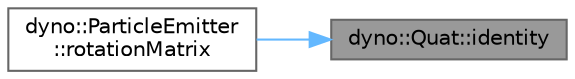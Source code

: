 digraph "dyno::Quat::identity"
{
 // LATEX_PDF_SIZE
  bgcolor="transparent";
  edge [fontname=Helvetica,fontsize=10,labelfontname=Helvetica,labelfontsize=10];
  node [fontname=Helvetica,fontsize=10,shape=box,height=0.2,width=0.4];
  rankdir="RL";
  Node1 [id="Node000001",label="dyno::Quat::identity",height=0.2,width=0.4,color="gray40", fillcolor="grey60", style="filled", fontcolor="black",tooltip=" "];
  Node1 -> Node2 [id="edge1_Node000001_Node000002",dir="back",color="steelblue1",style="solid",tooltip=" "];
  Node2 [id="Node000002",label="dyno::ParticleEmitter\l::rotationMatrix",height=0.2,width=0.4,color="grey40", fillcolor="white", style="filled",URL="$classdyno_1_1_particle_emitter.html#a57e42540c80eafc82b42fa773a120489",tooltip=" "];
}
